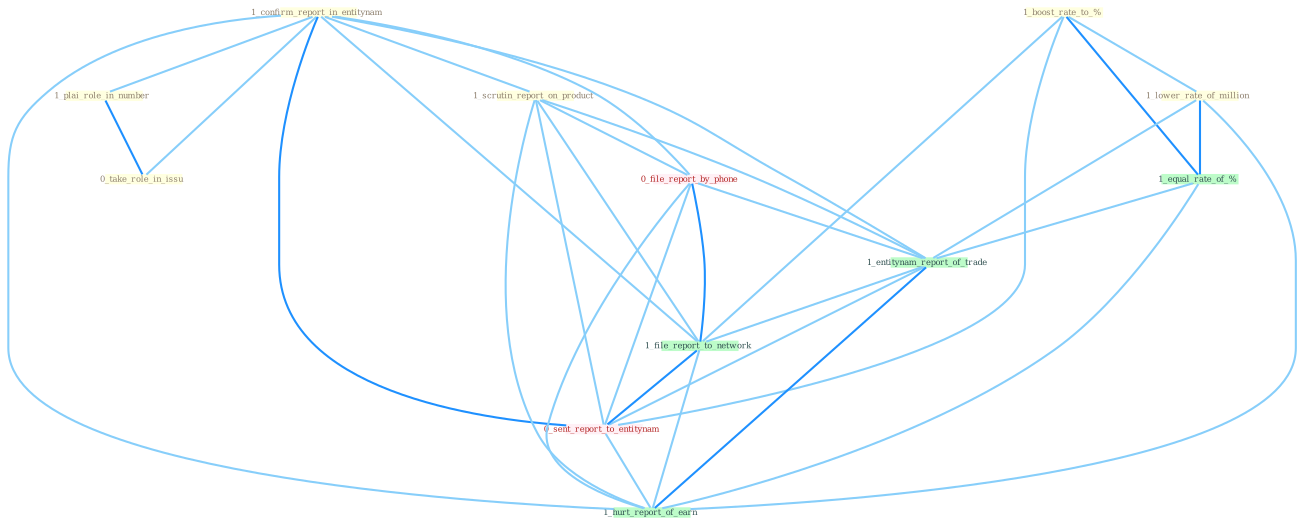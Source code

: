 Graph G{ 
    node
    [shape=polygon,style=filled,width=.5,height=.06,color="#BDFCC9",fixedsize=true,fontsize=4,
    fontcolor="#2f4f4f"];
    {node
    [color="#ffffe0", fontcolor="#8b7d6b"] "1_confirm_report_in_entitynam " "1_plai_role_in_number " "0_take_role_in_issu " "1_scrutin_report_on_product " "1_boost_rate_to_% " "1_lower_rate_of_million "}
{node [color="#fff0f5", fontcolor="#b22222"] "0_file_report_by_phone " "0_sent_report_to_entitynam "}
edge [color="#B0E2FF"];

	"1_confirm_report_in_entitynam " -- "1_plai_role_in_number " [w="1", color="#87cefa" ];
	"1_confirm_report_in_entitynam " -- "0_take_role_in_issu " [w="1", color="#87cefa" ];
	"1_confirm_report_in_entitynam " -- "1_scrutin_report_on_product " [w="1", color="#87cefa" ];
	"1_confirm_report_in_entitynam " -- "0_file_report_by_phone " [w="1", color="#87cefa" ];
	"1_confirm_report_in_entitynam " -- "1_entitynam_report_of_trade " [w="1", color="#87cefa" ];
	"1_confirm_report_in_entitynam " -- "1_file_report_to_network " [w="1", color="#87cefa" ];
	"1_confirm_report_in_entitynam " -- "0_sent_report_to_entitynam " [w="2", color="#1e90ff" , len=0.8];
	"1_confirm_report_in_entitynam " -- "1_hurt_report_of_earn " [w="1", color="#87cefa" ];
	"1_plai_role_in_number " -- "0_take_role_in_issu " [w="2", color="#1e90ff" , len=0.8];
	"1_scrutin_report_on_product " -- "0_file_report_by_phone " [w="1", color="#87cefa" ];
	"1_scrutin_report_on_product " -- "1_entitynam_report_of_trade " [w="1", color="#87cefa" ];
	"1_scrutin_report_on_product " -- "1_file_report_to_network " [w="1", color="#87cefa" ];
	"1_scrutin_report_on_product " -- "0_sent_report_to_entitynam " [w="1", color="#87cefa" ];
	"1_scrutin_report_on_product " -- "1_hurt_report_of_earn " [w="1", color="#87cefa" ];
	"1_boost_rate_to_% " -- "1_lower_rate_of_million " [w="1", color="#87cefa" ];
	"1_boost_rate_to_% " -- "1_equal_rate_of_% " [w="2", color="#1e90ff" , len=0.8];
	"1_boost_rate_to_% " -- "1_file_report_to_network " [w="1", color="#87cefa" ];
	"1_boost_rate_to_% " -- "0_sent_report_to_entitynam " [w="1", color="#87cefa" ];
	"1_lower_rate_of_million " -- "1_equal_rate_of_% " [w="2", color="#1e90ff" , len=0.8];
	"1_lower_rate_of_million " -- "1_entitynam_report_of_trade " [w="1", color="#87cefa" ];
	"1_lower_rate_of_million " -- "1_hurt_report_of_earn " [w="1", color="#87cefa" ];
	"0_file_report_by_phone " -- "1_entitynam_report_of_trade " [w="1", color="#87cefa" ];
	"0_file_report_by_phone " -- "1_file_report_to_network " [w="2", color="#1e90ff" , len=0.8];
	"0_file_report_by_phone " -- "0_sent_report_to_entitynam " [w="1", color="#87cefa" ];
	"0_file_report_by_phone " -- "1_hurt_report_of_earn " [w="1", color="#87cefa" ];
	"1_equal_rate_of_% " -- "1_entitynam_report_of_trade " [w="1", color="#87cefa" ];
	"1_equal_rate_of_% " -- "1_hurt_report_of_earn " [w="1", color="#87cefa" ];
	"1_entitynam_report_of_trade " -- "1_file_report_to_network " [w="1", color="#87cefa" ];
	"1_entitynam_report_of_trade " -- "0_sent_report_to_entitynam " [w="1", color="#87cefa" ];
	"1_entitynam_report_of_trade " -- "1_hurt_report_of_earn " [w="2", color="#1e90ff" , len=0.8];
	"1_file_report_to_network " -- "0_sent_report_to_entitynam " [w="2", color="#1e90ff" , len=0.8];
	"1_file_report_to_network " -- "1_hurt_report_of_earn " [w="1", color="#87cefa" ];
	"0_sent_report_to_entitynam " -- "1_hurt_report_of_earn " [w="1", color="#87cefa" ];
}